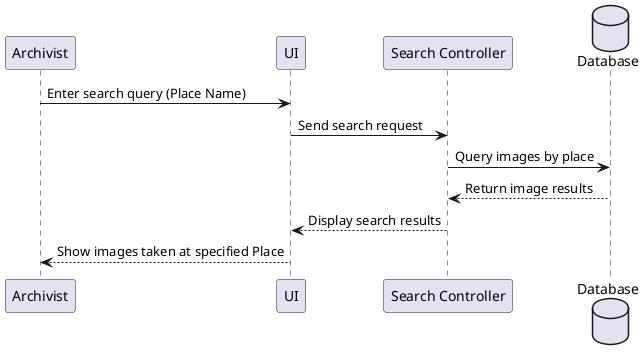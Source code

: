 @startuml
participant Archivist as A
participant "UI" as UI
participant "Search Controller" as SC
database "Database" as DB

A -> UI : Enter search query (Place Name)
UI -> SC : Send search request
SC -> DB : Query images by place
DB --> SC : Return image results
SC --> UI : Display search results
UI --> A : Show images taken at specified Place

@enduml